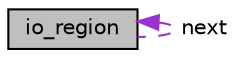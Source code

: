 digraph "io_region"
{
 // LATEX_PDF_SIZE
  edge [fontname="Helvetica",fontsize="10",labelfontname="Helvetica",labelfontsize="10"];
  node [fontname="Helvetica",fontsize="10",shape=record];
  Node1 [label="io_region",height=0.2,width=0.4,color="black", fillcolor="grey75", style="filled", fontcolor="black",tooltip="IO region structure."];
  Node1 -> Node1 [dir="back",color="darkorchid3",fontsize="10",style="dashed",label=" next" ,fontname="Helvetica"];
}
